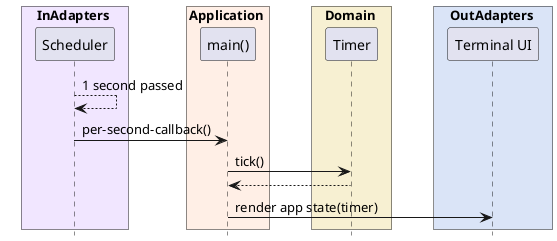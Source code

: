 @startuml
'https://plantuml.com/sequence-diagram

footbox off
skinparam ParticipantPadding 10
skinparam BoxPadding 20

box InAdapters #F1E6FF
participant Scheduler as scheduler
box Application #FFEFE6
participant "main()" as main
box Domain #F7F0D2
participant Timer as timer
box OutAdapters #DAE4F7
participant "Terminal UI" as tui

scheduler --> scheduler: 1 second passed
scheduler -> main: per-second-callback()
main -> timer: tick()
main <-- timer:
main -> tui: render app state(timer)

@enduml